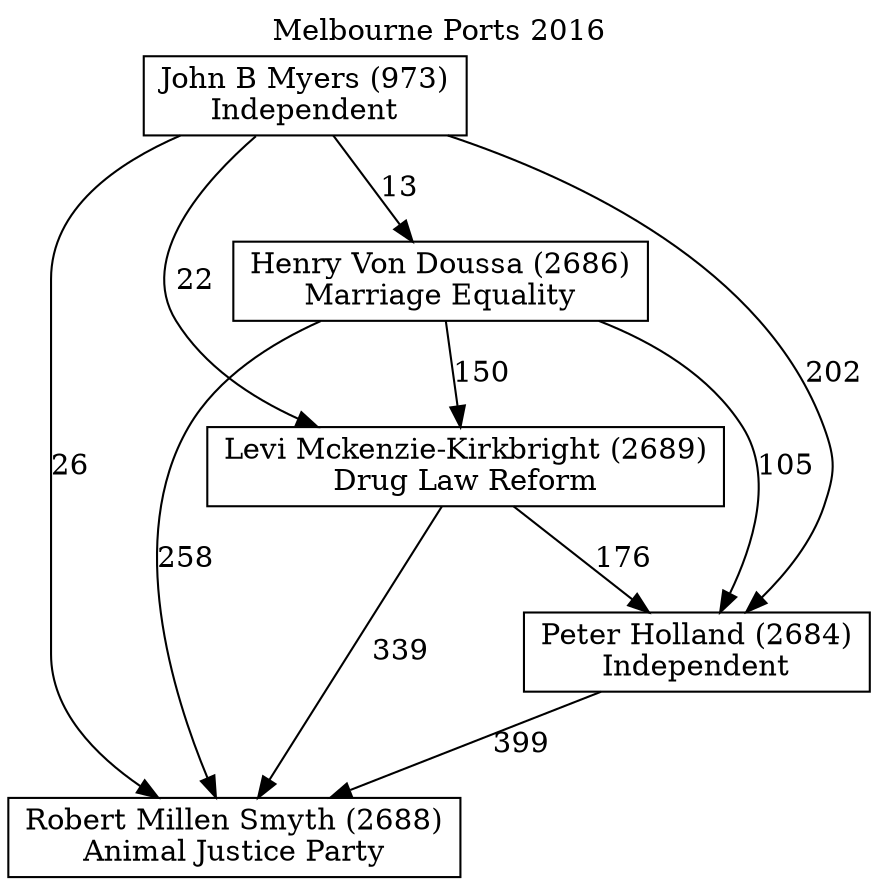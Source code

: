 // House preference flow
digraph "Robert Millen Smyth (2688)_Melbourne Ports_2016" {
	graph [label="Melbourne Ports 2016" labelloc=t mclimit=10]
	node [shape=box]
	"John B Myers (973)" [label="John B Myers (973)
Independent"]
	"Henry Von Doussa (2686)" [label="Henry Von Doussa (2686)
Marriage Equality"]
	"Levi Mckenzie-Kirkbright (2689)" [label="Levi Mckenzie-Kirkbright (2689)
Drug Law Reform"]
	"Robert Millen Smyth (2688)" [label="Robert Millen Smyth (2688)
Animal Justice Party"]
	"Peter Holland (2684)" [label="Peter Holland (2684)
Independent"]
	"John B Myers (973)" -> "Henry Von Doussa (2686)" [label=13]
	"Henry Von Doussa (2686)" -> "Peter Holland (2684)" [label=105]
	"Henry Von Doussa (2686)" -> "Levi Mckenzie-Kirkbright (2689)" [label=150]
	"Levi Mckenzie-Kirkbright (2689)" -> "Peter Holland (2684)" [label=176]
	"Levi Mckenzie-Kirkbright (2689)" -> "Robert Millen Smyth (2688)" [label=339]
	"Peter Holland (2684)" -> "Robert Millen Smyth (2688)" [label=399]
	"John B Myers (973)" -> "Levi Mckenzie-Kirkbright (2689)" [label=22]
	"Henry Von Doussa (2686)" -> "Robert Millen Smyth (2688)" [label=258]
	"John B Myers (973)" -> "Peter Holland (2684)" [label=202]
	"John B Myers (973)" -> "Robert Millen Smyth (2688)" [label=26]
}
